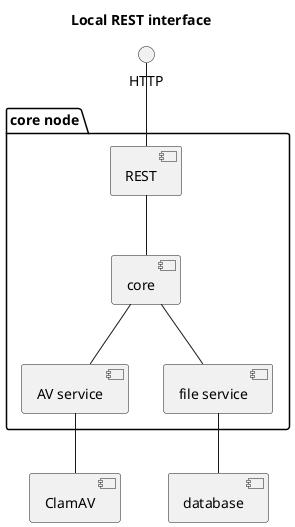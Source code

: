 @startuml

title Local REST interface

interface "HTTP" as http


package "core node" {
    [REST]
    [core]
    [AV service]
    [file service]
}

http -- [REST]

[REST] -- [core]

[core] -- [AV service]
[core] -- [file service]

[AV service] -- [ClamAV]

[file service] -- [database]

@enduml
